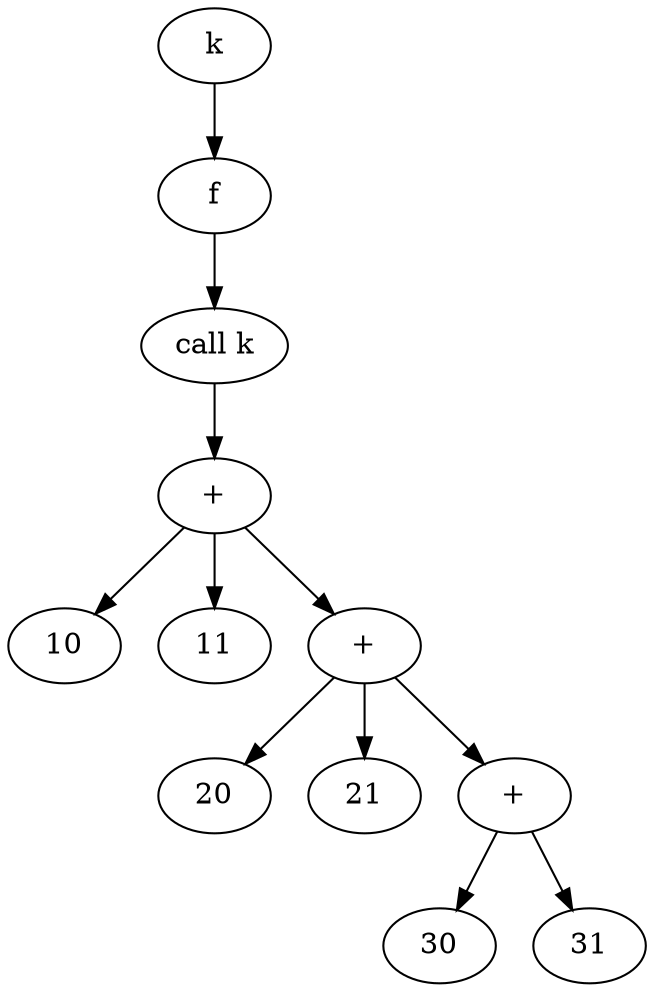 # Executado assim: ./output2dot.sh 
# https://graphviz.org/doc/info/lang.html
digraph {
  x55798f885430 -> x55798f8854a0
  x55798f8854a0 -> x55798f885900
  x55798f885900 -> x55798f8855f0
  x55798f8855f0 -> x55798f885550
  x55798f885550 [label="10"]
  x55798f8855f0 -> x55798f8855c0
  x55798f8855c0 [label="11"]
  x55798f8855f0 -> x55798f885740
  x55798f885740 -> x55798f8856a0
  x55798f8856a0 [label="20"]
  x55798f885740 -> x55798f885710
  x55798f885710 [label="21"]
  x55798f885740 -> x55798f885890
  x55798f885890 -> x55798f8857f0
  x55798f8857f0 [label="30"]
  x55798f885890 -> x55798f885860
  x55798f885860 [label="31"]
  x55798f885890 [label="+"]
  x55798f885740 [label="+"]
  x55798f8855f0 [label="+"]
  x55798f885900 [label="call k"]
  x55798f8854a0 [label="f"]
  x55798f885430 [label="k"]
}
